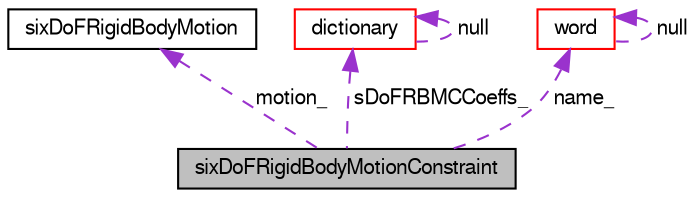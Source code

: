 digraph "sixDoFRigidBodyMotionConstraint"
{
  bgcolor="transparent";
  edge [fontname="FreeSans",fontsize="10",labelfontname="FreeSans",labelfontsize="10"];
  node [fontname="FreeSans",fontsize="10",shape=record];
  Node6 [label="sixDoFRigidBodyMotionConstraint",height=0.2,width=0.4,color="black", fillcolor="grey75", style="filled", fontcolor="black"];
  Node7 -> Node6 [dir="back",color="darkorchid3",fontsize="10",style="dashed",label=" motion_" ,fontname="FreeSans"];
  Node7 [label="sixDoFRigidBodyMotion",height=0.2,width=0.4,color="black",URL="$a29530.html",tooltip="Six degree of freedom motion for a rigid body. Angular momentum stored in body fixed reference frame..."];
  Node8 -> Node6 [dir="back",color="darkorchid3",fontsize="10",style="dashed",label=" sDoFRBMCCoeffs_" ,fontname="FreeSans"];
  Node8 [label="dictionary",height=0.2,width=0.4,color="red",URL="$a26014.html",tooltip="A list of keyword definitions, which are a keyword followed by any number of values (e..."];
  Node8 -> Node8 [dir="back",color="darkorchid3",fontsize="10",style="dashed",label=" null" ,fontname="FreeSans"];
  Node21 -> Node6 [dir="back",color="darkorchid3",fontsize="10",style="dashed",label=" name_" ,fontname="FreeSans"];
  Node21 [label="word",height=0.2,width=0.4,color="red",URL="$a28258.html",tooltip="A class for handling words, derived from string. "];
  Node21 -> Node21 [dir="back",color="darkorchid3",fontsize="10",style="dashed",label=" null" ,fontname="FreeSans"];
}
